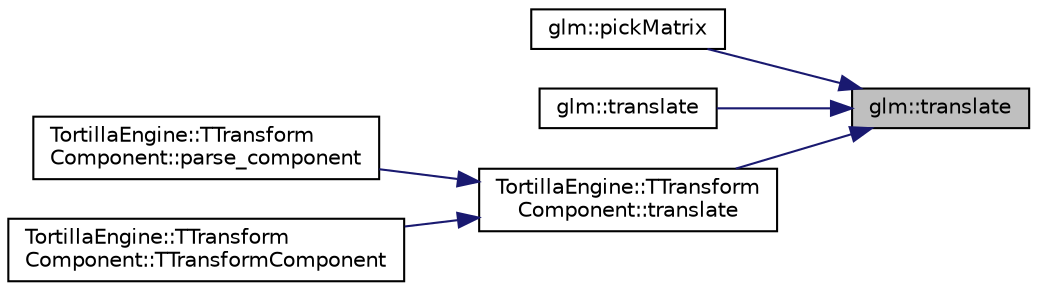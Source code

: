 digraph "glm::translate"
{
 // LATEX_PDF_SIZE
  edge [fontname="Helvetica",fontsize="10",labelfontname="Helvetica",labelfontsize="10"];
  node [fontname="Helvetica",fontsize="10",shape=record];
  rankdir="RL";
  Node1 [label="glm::translate",height=0.2,width=0.4,color="black", fillcolor="grey75", style="filled", fontcolor="black",tooltip=" "];
  Node1 -> Node2 [dir="back",color="midnightblue",fontsize="10",style="solid",fontname="Helvetica"];
  Node2 [label="glm::pickMatrix",height=0.2,width=0.4,color="black", fillcolor="white", style="filled",URL="$group__gtc__matrix__transform.html#ga9026c77505b99990f68826f27c267dc5",tooltip=" "];
  Node1 -> Node3 [dir="back",color="midnightblue",fontsize="10",style="solid",fontname="Helvetica"];
  Node3 [label="glm::translate",height=0.2,width=0.4,color="black", fillcolor="white", style="filled",URL="$group__gtx__transform.html#ga838c4505ef7f254ed05117b1ac9691fb",tooltip=" "];
  Node1 -> Node4 [dir="back",color="midnightblue",fontsize="10",style="solid",fontname="Helvetica"];
  Node4 [label="TortillaEngine::TTransform\lComponent::translate",height=0.2,width=0.4,color="black", fillcolor="white", style="filled",URL="$class_tortilla_engine_1_1_t_transform_component.html#a2f78257c618d6b1673390c34dbfe1a6e",tooltip="Translates the matrix."];
  Node4 -> Node5 [dir="back",color="midnightblue",fontsize="10",style="solid",fontname="Helvetica"];
  Node5 [label="TortillaEngine::TTransform\lComponent::parse_component",height=0.2,width=0.4,color="black", fillcolor="white", style="filled",URL="$class_tortilla_engine_1_1_t_transform_component.html#a53c58ec990b774d24d081e1466c214dd",tooltip="Loads the component data from a xml file."];
  Node4 -> Node6 [dir="back",color="midnightblue",fontsize="10",style="solid",fontname="Helvetica"];
  Node6 [label="TortillaEngine::TTransform\lComponent::TTransformComponent",height=0.2,width=0.4,color="black", fillcolor="white", style="filled",URL="$class_tortilla_engine_1_1_t_transform_component.html#a3e4372cf45555d92fc3e99f4a32ac788",tooltip="Creates a component with the given values."];
}
